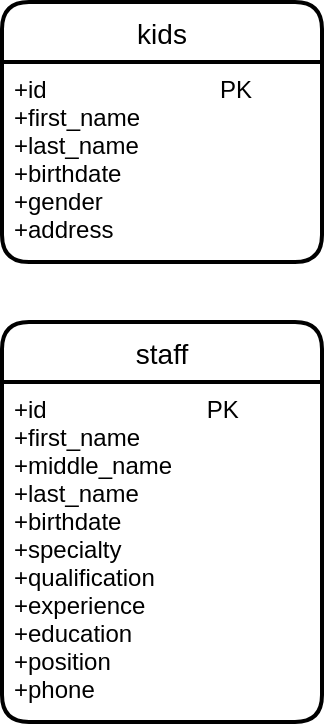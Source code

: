 <mxfile version="13.6.6" type="github">
  <diagram id="R2lEEEUBdFMjLlhIrx00" name="Page-1">
    <mxGraphModel dx="830" dy="2654" grid="1" gridSize="10" guides="1" tooltips="1" connect="1" arrows="1" fold="1" page="1" pageScale="1" pageWidth="850" pageHeight="1100" math="0" shadow="0" extFonts="Permanent Marker^https://fonts.googleapis.com/css?family=Permanent+Marker">
      <root>
        <mxCell id="0" />
        <mxCell id="1" parent="0" />
        <mxCell id="jtmZs7vrfvo6yjPVw2VY-1" value="kids" style="swimlane;childLayout=stackLayout;horizontal=1;startSize=30;horizontalStack=0;rounded=1;fontSize=14;fontStyle=0;strokeWidth=2;resizeParent=0;resizeLast=1;shadow=0;dashed=0;align=center;" vertex="1" parent="1">
          <mxGeometry x="345" y="-1770" width="160" height="130" as="geometry" />
        </mxCell>
        <mxCell id="jtmZs7vrfvo6yjPVw2VY-2" value="+id                          PK&#xa;+first_name&#xa;+last_name&#xa;+birthdate&#xa;+gender&#xa;+address" style="align=left;strokeColor=none;fillColor=none;spacingLeft=4;fontSize=12;verticalAlign=top;resizable=0;rotatable=0;part=1;" vertex="1" parent="jtmZs7vrfvo6yjPVw2VY-1">
          <mxGeometry y="30" width="160" height="100" as="geometry" />
        </mxCell>
        <mxCell id="jtmZs7vrfvo6yjPVw2VY-30" value="staff" style="swimlane;childLayout=stackLayout;horizontal=1;startSize=30;horizontalStack=0;rounded=1;fontSize=14;fontStyle=0;strokeWidth=2;resizeParent=0;resizeLast=1;shadow=0;dashed=0;align=center;" vertex="1" parent="1">
          <mxGeometry x="345" y="-1610" width="160" height="200" as="geometry" />
        </mxCell>
        <mxCell id="jtmZs7vrfvo6yjPVw2VY-31" value="+id                        PK&#xa;+first_name&#xa;+middle_name&#xa;+last_name&#xa;+birthdate&#xa;+specialty&#xa;+qualification&#xa;+experience&#xa;+education&#xa;+position&#xa;+phone" style="align=left;strokeColor=none;fillColor=none;spacingLeft=4;fontSize=12;verticalAlign=top;resizable=0;rotatable=0;part=1;" vertex="1" parent="jtmZs7vrfvo6yjPVw2VY-30">
          <mxGeometry y="30" width="160" height="170" as="geometry" />
        </mxCell>
      </root>
    </mxGraphModel>
  </diagram>
</mxfile>
